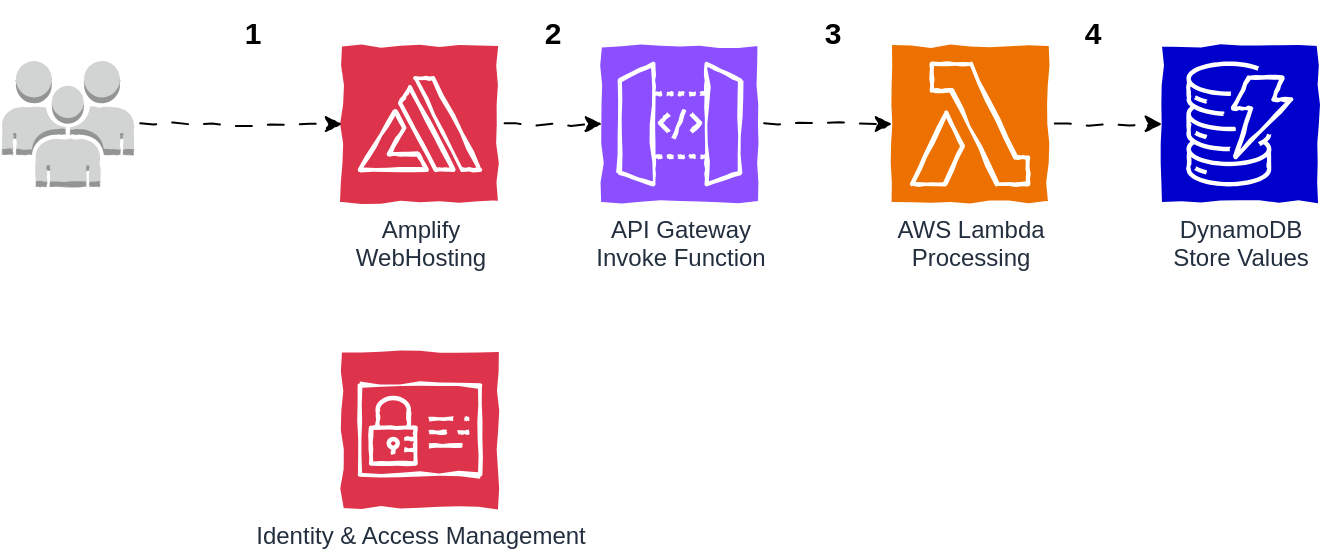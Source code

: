 <mxfile version="22.0.3" type="device">
  <diagram name="Page-1" id="vEAo8bHu_vOVaTQ4HB_v">
    <mxGraphModel dx="954" dy="727" grid="0" gridSize="10" guides="1" tooltips="1" connect="1" arrows="1" fold="1" page="1" pageScale="1" pageWidth="850" pageHeight="1100" math="0" shadow="0">
      <root>
        <mxCell id="0" />
        <mxCell id="1" parent="0" />
        <mxCell id="Xn2-vsX4O3X6EcpAgIVm-8" style="edgeStyle=orthogonalEdgeStyle;rounded=0;orthogonalLoop=1;jettySize=auto;html=1;comic=1;enumerate=0;jiggle=2;flowAnimation=1;noJump=0;" edge="1" parent="1" source="Xn2-vsX4O3X6EcpAgIVm-1" target="Xn2-vsX4O3X6EcpAgIVm-3">
          <mxGeometry relative="1" as="geometry" />
        </mxCell>
        <mxCell id="Xn2-vsX4O3X6EcpAgIVm-1" value="Amplify&lt;br&gt;WebHosting" style="sketch=0;points=[[0,0,0],[0.25,0,0],[0.5,0,0],[0.75,0,0],[1,0,0],[0,1,0],[0.25,1,0],[0.5,1,0],[0.75,1,0],[1,1,0],[0,0.25,0],[0,0.5,0],[0,0.75,0],[1,0.25,0],[1,0.5,0],[1,0.75,0]];outlineConnect=0;fontColor=#232F3E;fillColor=#DD344C;strokeColor=#ffffff;dashed=0;verticalLabelPosition=bottom;verticalAlign=top;align=center;html=1;fontSize=12;fontStyle=0;aspect=fixed;shape=mxgraph.aws4.resourceIcon;resIcon=mxgraph.aws4.amplify;comic=1;enumerate=0;jiggle=2;" vertex="1" parent="1">
          <mxGeometry x="210" y="358" width="78" height="78" as="geometry" />
        </mxCell>
        <mxCell id="Xn2-vsX4O3X6EcpAgIVm-10" style="edgeStyle=orthogonalEdgeStyle;rounded=0;orthogonalLoop=1;jettySize=auto;html=1;comic=1;enumerate=0;jiggle=2;flowAnimation=1;" edge="1" parent="1" source="Xn2-vsX4O3X6EcpAgIVm-2" target="Xn2-vsX4O3X6EcpAgIVm-4">
          <mxGeometry relative="1" as="geometry" />
        </mxCell>
        <mxCell id="Xn2-vsX4O3X6EcpAgIVm-2" value="AWS Lambda&lt;br&gt;Processing" style="sketch=0;points=[[0,0,0],[0.25,0,0],[0.5,0,0],[0.75,0,0],[1,0,0],[0,1,0],[0.25,1,0],[0.5,1,0],[0.75,1,0],[1,1,0],[0,0.25,0],[0,0.5,0],[0,0.75,0],[1,0.25,0],[1,0.5,0],[1,0.75,0]];outlineConnect=0;fontColor=#232F3E;fillColor=#ED7100;strokeColor=#ffffff;dashed=0;verticalLabelPosition=bottom;verticalAlign=top;align=center;html=1;fontSize=12;fontStyle=0;aspect=fixed;shape=mxgraph.aws4.resourceIcon;resIcon=mxgraph.aws4.lambda;comic=1;enumerate=0;jiggle=2;" vertex="1" parent="1">
          <mxGeometry x="485" y="358" width="78" height="78" as="geometry" />
        </mxCell>
        <mxCell id="Xn2-vsX4O3X6EcpAgIVm-9" style="edgeStyle=orthogonalEdgeStyle;rounded=0;orthogonalLoop=1;jettySize=auto;html=1;comic=1;enumerate=0;jiggle=2;flowAnimation=1;noJump=0;" edge="1" parent="1" source="Xn2-vsX4O3X6EcpAgIVm-3" target="Xn2-vsX4O3X6EcpAgIVm-2">
          <mxGeometry relative="1" as="geometry" />
        </mxCell>
        <mxCell id="Xn2-vsX4O3X6EcpAgIVm-3" value="API Gateway&lt;br&gt;Invoke Function" style="sketch=0;points=[[0,0,0],[0.25,0,0],[0.5,0,0],[0.75,0,0],[1,0,0],[0,1,0],[0.25,1,0],[0.5,1,0],[0.75,1,0],[1,1,0],[0,0.25,0],[0,0.5,0],[0,0.75,0],[1,0.25,0],[1,0.5,0],[1,0.75,0]];outlineConnect=0;fontColor=#232F3E;fillColor=#8C4FFF;strokeColor=#ffffff;dashed=0;verticalLabelPosition=bottom;verticalAlign=top;align=center;html=1;fontSize=12;fontStyle=0;aspect=fixed;shape=mxgraph.aws4.resourceIcon;resIcon=mxgraph.aws4.api_gateway;comic=1;enumerate=0;jiggle=2;" vertex="1" parent="1">
          <mxGeometry x="340" y="358" width="78" height="78" as="geometry" />
        </mxCell>
        <mxCell id="Xn2-vsX4O3X6EcpAgIVm-4" value="DynamoDB&lt;br&gt;Store Values" style="sketch=0;points=[[0,0,0],[0.25,0,0],[0.5,0,0],[0.75,0,0],[1,0,0],[0,1,0],[0.25,1,0],[0.5,1,0],[0.75,1,0],[1,1,0],[0,0.25,0],[0,0.5,0],[0,0.75,0],[1,0.25,0],[1,0.5,0],[1,0.75,0]];outlineConnect=0;fontColor=#232F3E;fillColor=#0000CC;strokeColor=#ffffff;dashed=0;verticalLabelPosition=bottom;verticalAlign=top;align=center;html=1;fontSize=12;fontStyle=0;aspect=fixed;shape=mxgraph.aws4.resourceIcon;resIcon=mxgraph.aws4.dynamodb;comic=1;enumerate=0;jiggle=2;" vertex="1" parent="1">
          <mxGeometry x="620" y="358" width="78" height="78" as="geometry" />
        </mxCell>
        <mxCell id="Xn2-vsX4O3X6EcpAgIVm-5" value="Identity &amp;amp; Access Management" style="sketch=0;points=[[0,0,0],[0.25,0,0],[0.5,0,0],[0.75,0,0],[1,0,0],[0,1,0],[0.25,1,0],[0.5,1,0],[0.75,1,0],[1,1,0],[0,0.25,0],[0,0.5,0],[0,0.75,0],[1,0.25,0],[1,0.5,0],[1,0.75,0]];outlineConnect=0;fontColor=#232F3E;fillColor=#DD344C;strokeColor=#ffffff;dashed=0;verticalLabelPosition=bottom;verticalAlign=top;align=center;html=1;fontSize=12;fontStyle=0;aspect=fixed;shape=mxgraph.aws4.resourceIcon;resIcon=mxgraph.aws4.identity_and_access_management;comic=1;enumerate=0;jiggle=2;" vertex="1" parent="1">
          <mxGeometry x="210" y="511" width="78" height="78" as="geometry" />
        </mxCell>
        <mxCell id="Xn2-vsX4O3X6EcpAgIVm-7" style="edgeStyle=orthogonalEdgeStyle;rounded=0;orthogonalLoop=1;jettySize=auto;html=1;comic=1;enumerate=0;jiggle=2;flowAnimation=1;noJump=0;" edge="1" parent="1" source="Xn2-vsX4O3X6EcpAgIVm-6" target="Xn2-vsX4O3X6EcpAgIVm-1">
          <mxGeometry relative="1" as="geometry" />
        </mxCell>
        <mxCell id="Xn2-vsX4O3X6EcpAgIVm-6" value="" style="outlineConnect=0;dashed=0;verticalLabelPosition=bottom;verticalAlign=top;align=center;html=1;shape=mxgraph.aws3.users;fillColor=#D2D3D3;gradientColor=none;comic=1;enumerate=0;jiggle=2;" vertex="1" parent="1">
          <mxGeometry x="40" y="365.5" width="66" height="63" as="geometry" />
        </mxCell>
        <mxCell id="Xn2-vsX4O3X6EcpAgIVm-17" value="1" style="text;html=1;align=center;verticalAlign=middle;resizable=0;points=[];autosize=1;strokeColor=none;fillColor=none;fontStyle=1;fontSize=15;comic=1;enumerate=0;jiggle=2;" vertex="1" parent="1">
          <mxGeometry x="150" y="335.5" width="30" height="30" as="geometry" />
        </mxCell>
        <mxCell id="Xn2-vsX4O3X6EcpAgIVm-18" value="&lt;font style=&quot;font-size: 15px;&quot;&gt;&lt;b&gt;2&lt;/b&gt;&lt;/font&gt;" style="text;html=1;align=center;verticalAlign=middle;resizable=0;points=[];autosize=1;strokeColor=none;fillColor=none;comic=1;enumerate=0;jiggle=2;" vertex="1" parent="1">
          <mxGeometry x="300" y="335.5" width="30" height="30" as="geometry" />
        </mxCell>
        <mxCell id="Xn2-vsX4O3X6EcpAgIVm-19" value="3" style="text;html=1;align=center;verticalAlign=middle;resizable=0;points=[];autosize=1;strokeColor=none;fillColor=none;fontSize=15;fontStyle=1;comic=1;enumerate=0;jiggle=2;" vertex="1" parent="1">
          <mxGeometry x="440" y="335.5" width="30" height="30" as="geometry" />
        </mxCell>
        <mxCell id="Xn2-vsX4O3X6EcpAgIVm-20" value="&lt;font style=&quot;font-size: 15px;&quot;&gt;&lt;b&gt;4&lt;/b&gt;&lt;/font&gt;" style="text;html=1;align=center;verticalAlign=middle;resizable=0;points=[];autosize=1;strokeColor=none;fillColor=none;comic=1;enumerate=0;jiggle=2;" vertex="1" parent="1">
          <mxGeometry x="570" y="335.5" width="30" height="30" as="geometry" />
        </mxCell>
      </root>
    </mxGraphModel>
  </diagram>
</mxfile>
